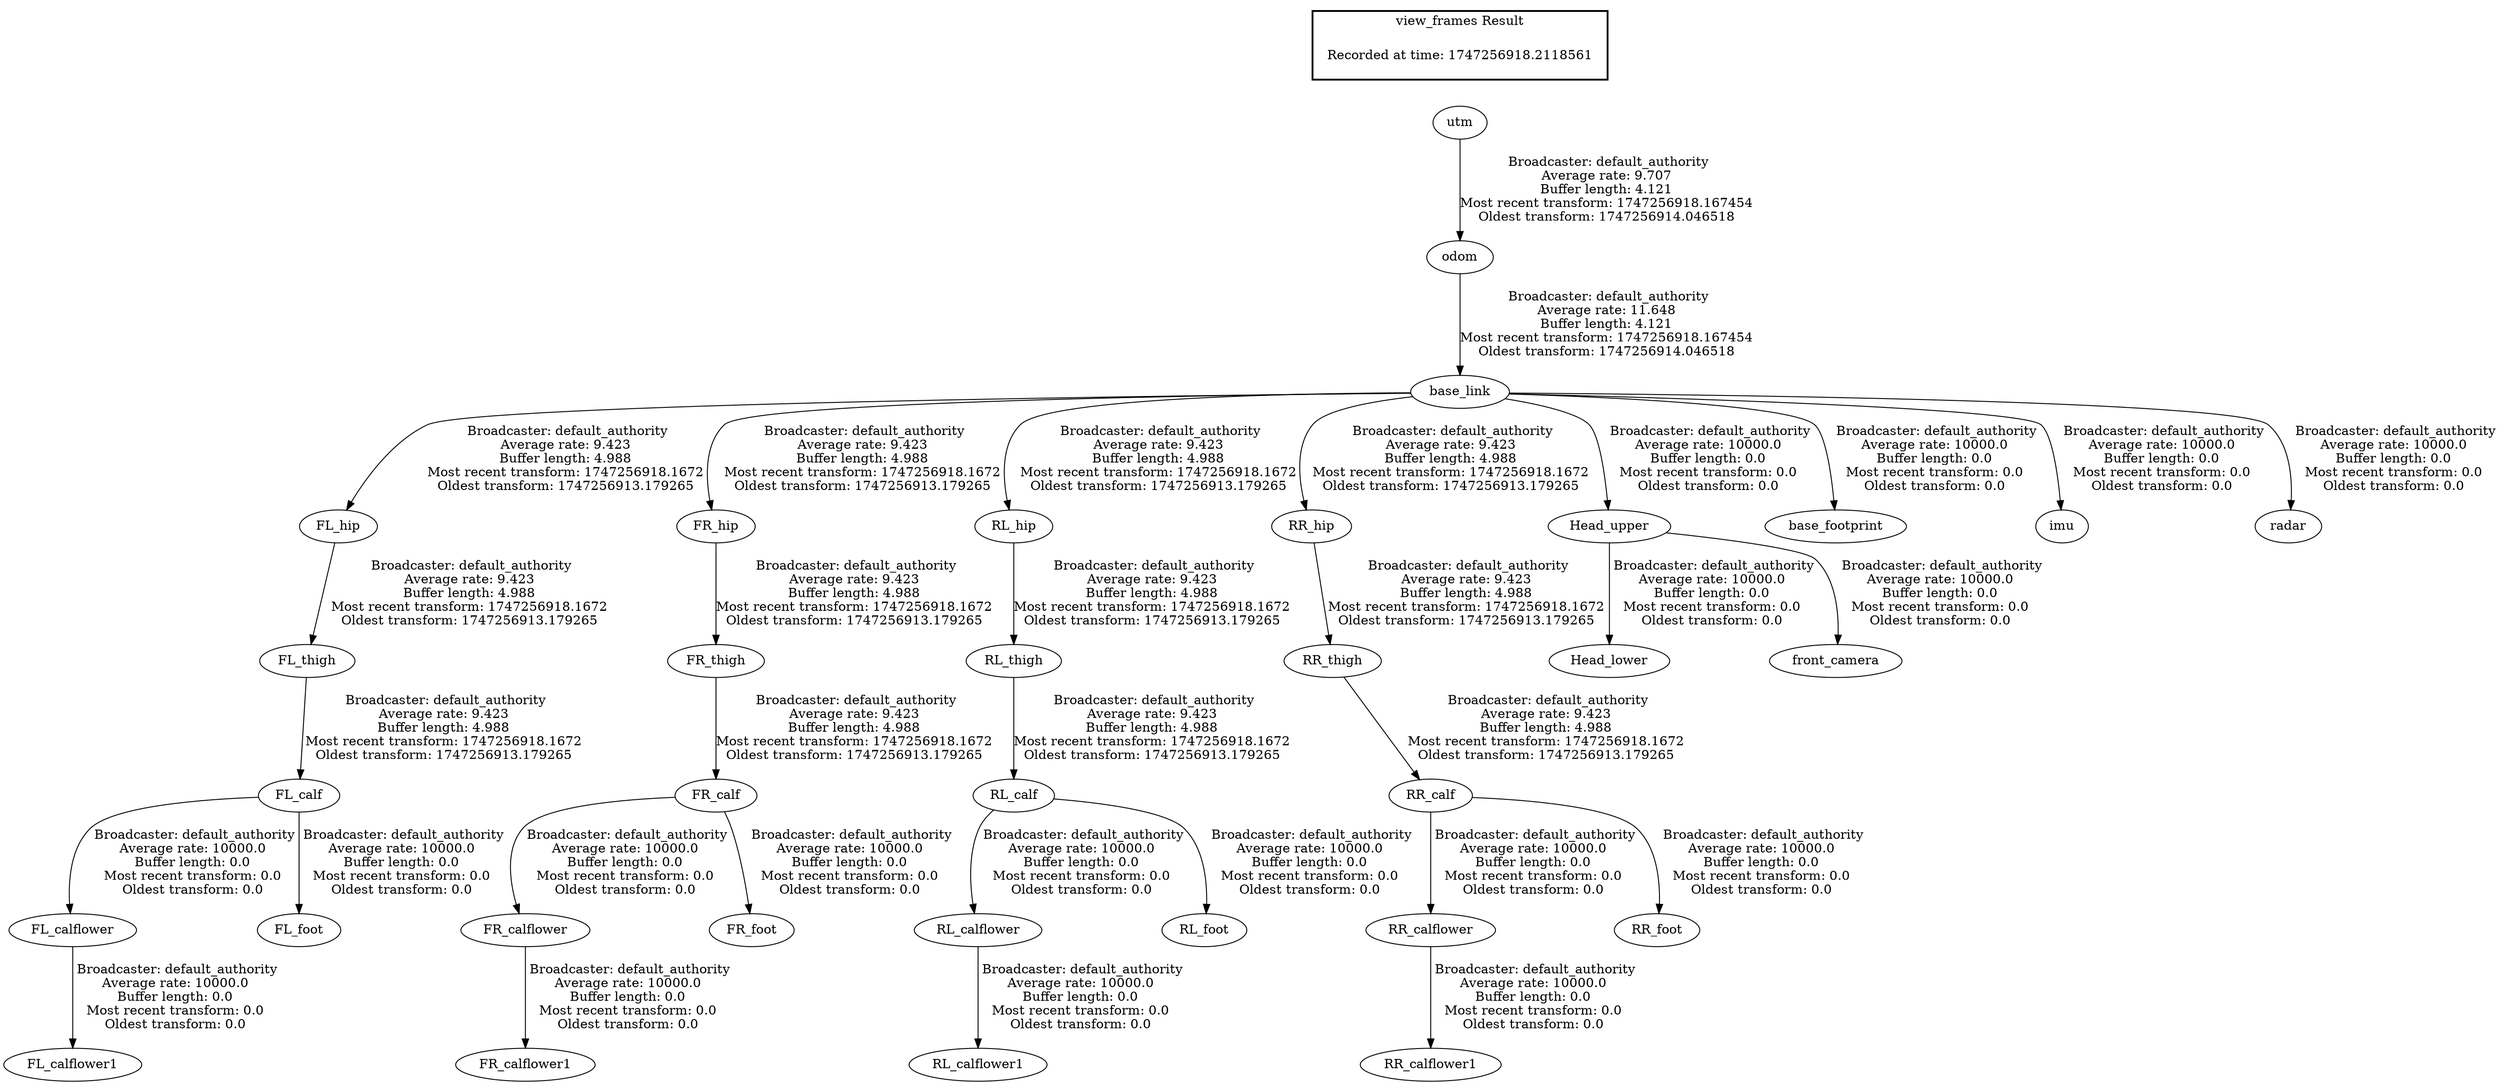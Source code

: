 digraph G {
"FL_thigh" -> "FL_calf"[label=" Broadcaster: default_authority\nAverage rate: 9.423\nBuffer length: 4.988\nMost recent transform: 1747256918.1672\nOldest transform: 1747256913.179265\n"];
"FL_hip" -> "FL_thigh"[label=" Broadcaster: default_authority\nAverage rate: 9.423\nBuffer length: 4.988\nMost recent transform: 1747256918.1672\nOldest transform: 1747256913.179265\n"];
"base_link" -> "FL_hip"[label=" Broadcaster: default_authority\nAverage rate: 9.423\nBuffer length: 4.988\nMost recent transform: 1747256918.1672\nOldest transform: 1747256913.179265\n"];
"odom" -> "base_link"[label=" Broadcaster: default_authority\nAverage rate: 11.648\nBuffer length: 4.121\nMost recent transform: 1747256918.167454\nOldest transform: 1747256914.046518\n"];
"FR_thigh" -> "FR_calf"[label=" Broadcaster: default_authority\nAverage rate: 9.423\nBuffer length: 4.988\nMost recent transform: 1747256918.1672\nOldest transform: 1747256913.179265\n"];
"FR_hip" -> "FR_thigh"[label=" Broadcaster: default_authority\nAverage rate: 9.423\nBuffer length: 4.988\nMost recent transform: 1747256918.1672\nOldest transform: 1747256913.179265\n"];
"base_link" -> "FR_hip"[label=" Broadcaster: default_authority\nAverage rate: 9.423\nBuffer length: 4.988\nMost recent transform: 1747256918.1672\nOldest transform: 1747256913.179265\n"];
"RL_thigh" -> "RL_calf"[label=" Broadcaster: default_authority\nAverage rate: 9.423\nBuffer length: 4.988\nMost recent transform: 1747256918.1672\nOldest transform: 1747256913.179265\n"];
"RL_hip" -> "RL_thigh"[label=" Broadcaster: default_authority\nAverage rate: 9.423\nBuffer length: 4.988\nMost recent transform: 1747256918.1672\nOldest transform: 1747256913.179265\n"];
"base_link" -> "RL_hip"[label=" Broadcaster: default_authority\nAverage rate: 9.423\nBuffer length: 4.988\nMost recent transform: 1747256918.1672\nOldest transform: 1747256913.179265\n"];
"RR_thigh" -> "RR_calf"[label=" Broadcaster: default_authority\nAverage rate: 9.423\nBuffer length: 4.988\nMost recent transform: 1747256918.1672\nOldest transform: 1747256913.179265\n"];
"RR_hip" -> "RR_thigh"[label=" Broadcaster: default_authority\nAverage rate: 9.423\nBuffer length: 4.988\nMost recent transform: 1747256918.1672\nOldest transform: 1747256913.179265\n"];
"base_link" -> "RR_hip"[label=" Broadcaster: default_authority\nAverage rate: 9.423\nBuffer length: 4.988\nMost recent transform: 1747256918.1672\nOldest transform: 1747256913.179265\n"];
"FL_calflower" -> "FL_calflower1"[label=" Broadcaster: default_authority\nAverage rate: 10000.0\nBuffer length: 0.0\nMost recent transform: 0.0\nOldest transform: 0.0\n"];
"FL_calf" -> "FL_calflower"[label=" Broadcaster: default_authority\nAverage rate: 10000.0\nBuffer length: 0.0\nMost recent transform: 0.0\nOldest transform: 0.0\n"];
"FL_calf" -> "FL_foot"[label=" Broadcaster: default_authority\nAverage rate: 10000.0\nBuffer length: 0.0\nMost recent transform: 0.0\nOldest transform: 0.0\n"];
"FR_calflower" -> "FR_calflower1"[label=" Broadcaster: default_authority\nAverage rate: 10000.0\nBuffer length: 0.0\nMost recent transform: 0.0\nOldest transform: 0.0\n"];
"FR_calf" -> "FR_calflower"[label=" Broadcaster: default_authority\nAverage rate: 10000.0\nBuffer length: 0.0\nMost recent transform: 0.0\nOldest transform: 0.0\n"];
"FR_calf" -> "FR_foot"[label=" Broadcaster: default_authority\nAverage rate: 10000.0\nBuffer length: 0.0\nMost recent transform: 0.0\nOldest transform: 0.0\n"];
"Head_upper" -> "Head_lower"[label=" Broadcaster: default_authority\nAverage rate: 10000.0\nBuffer length: 0.0\nMost recent transform: 0.0\nOldest transform: 0.0\n"];
"base_link" -> "Head_upper"[label=" Broadcaster: default_authority\nAverage rate: 10000.0\nBuffer length: 0.0\nMost recent transform: 0.0\nOldest transform: 0.0\n"];
"RL_calflower" -> "RL_calflower1"[label=" Broadcaster: default_authority\nAverage rate: 10000.0\nBuffer length: 0.0\nMost recent transform: 0.0\nOldest transform: 0.0\n"];
"RL_calf" -> "RL_calflower"[label=" Broadcaster: default_authority\nAverage rate: 10000.0\nBuffer length: 0.0\nMost recent transform: 0.0\nOldest transform: 0.0\n"];
"RL_calf" -> "RL_foot"[label=" Broadcaster: default_authority\nAverage rate: 10000.0\nBuffer length: 0.0\nMost recent transform: 0.0\nOldest transform: 0.0\n"];
"RR_calflower" -> "RR_calflower1"[label=" Broadcaster: default_authority\nAverage rate: 10000.0\nBuffer length: 0.0\nMost recent transform: 0.0\nOldest transform: 0.0\n"];
"RR_calf" -> "RR_calflower"[label=" Broadcaster: default_authority\nAverage rate: 10000.0\nBuffer length: 0.0\nMost recent transform: 0.0\nOldest transform: 0.0\n"];
"RR_calf" -> "RR_foot"[label=" Broadcaster: default_authority\nAverage rate: 10000.0\nBuffer length: 0.0\nMost recent transform: 0.0\nOldest transform: 0.0\n"];
"base_link" -> "base_footprint"[label=" Broadcaster: default_authority\nAverage rate: 10000.0\nBuffer length: 0.0\nMost recent transform: 0.0\nOldest transform: 0.0\n"];
"Head_upper" -> "front_camera"[label=" Broadcaster: default_authority\nAverage rate: 10000.0\nBuffer length: 0.0\nMost recent transform: 0.0\nOldest transform: 0.0\n"];
"base_link" -> "imu"[label=" Broadcaster: default_authority\nAverage rate: 10000.0\nBuffer length: 0.0\nMost recent transform: 0.0\nOldest transform: 0.0\n"];
"base_link" -> "radar"[label=" Broadcaster: default_authority\nAverage rate: 10000.0\nBuffer length: 0.0\nMost recent transform: 0.0\nOldest transform: 0.0\n"];
"utm" -> "odom"[label=" Broadcaster: default_authority\nAverage rate: 9.707\nBuffer length: 4.121\nMost recent transform: 1747256918.167454\nOldest transform: 1747256914.046518\n"];
edge [style=invis];
 subgraph cluster_legend { style=bold; color=black; label ="view_frames Result";
"Recorded at time: 1747256918.2118561"[ shape=plaintext ] ;
}->"utm";
}